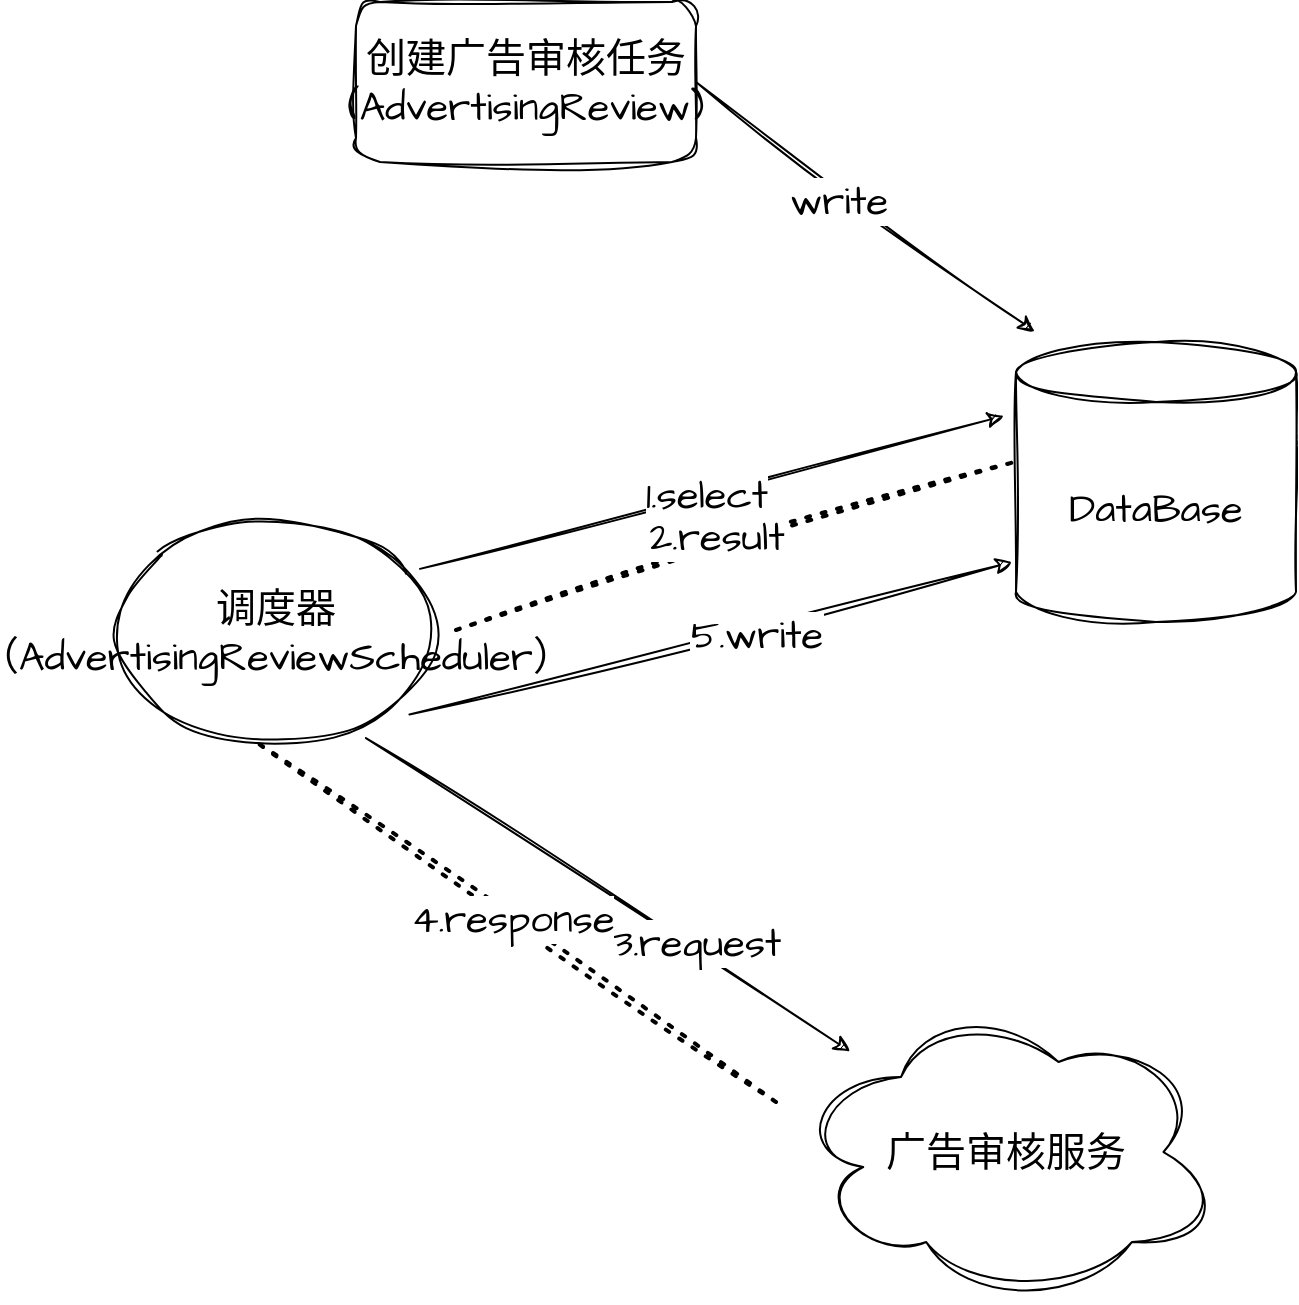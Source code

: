 <mxfile version="21.6.1" type="github">
  <diagram name="第 1 页" id="WbZhvZjLadI3ZSp4eGpN">
    <mxGraphModel dx="2074" dy="1156" grid="1" gridSize="10" guides="1" tooltips="1" connect="1" arrows="1" fold="1" page="1" pageScale="1" pageWidth="827" pageHeight="1169" math="0" shadow="0">
      <root>
        <mxCell id="0" />
        <mxCell id="1" parent="0" />
        <mxCell id="vgZ_Vog9dja-eApK-i_m-15" value="DataBase" style="shape=cylinder3;whiteSpace=wrap;html=1;boundedLbl=1;backgroundOutline=1;size=15;sketch=1;hachureGap=4;jiggle=2;curveFitting=1;fontFamily=Architects Daughter;fontSource=https%3A%2F%2Ffonts.googleapis.com%2Fcss%3Ffamily%3DArchitects%2BDaughter;fontSize=20;" vertex="1" parent="1">
          <mxGeometry x="530" y="310" width="140" height="140" as="geometry" />
        </mxCell>
        <mxCell id="vgZ_Vog9dja-eApK-i_m-16" value="调度器&lt;br&gt;（AdvertisingReviewScheduler&lt;span style=&quot;background-color: initial;&quot;&gt;）&lt;/span&gt;" style="ellipse;whiteSpace=wrap;html=1;sketch=1;hachureGap=4;jiggle=2;curveFitting=1;fontFamily=Architects Daughter;fontSource=https%3A%2F%2Ffonts.googleapis.com%2Fcss%3Ffamily%3DArchitects%2BDaughter;fontSize=20;" vertex="1" parent="1">
          <mxGeometry x="80" y="400" width="160" height="110" as="geometry" />
        </mxCell>
        <mxCell id="vgZ_Vog9dja-eApK-i_m-17" value="创建广告审核任务(AdvertisingReview&lt;span style=&quot;background-color: initial;&quot;&gt;)&lt;/span&gt;" style="rounded=1;whiteSpace=wrap;html=1;sketch=1;hachureGap=4;jiggle=2;curveFitting=1;fontFamily=Architects Daughter;fontSource=https%3A%2F%2Ffonts.googleapis.com%2Fcss%3Ffamily%3DArchitects%2BDaughter;fontSize=20;" vertex="1" parent="1">
          <mxGeometry x="200" y="140" width="170" height="80" as="geometry" />
        </mxCell>
        <mxCell id="vgZ_Vog9dja-eApK-i_m-19" value="" style="endArrow=classic;html=1;rounded=0;sketch=1;hachureGap=4;jiggle=2;curveFitting=1;fontFamily=Architects Daughter;fontSource=https%3A%2F%2Ffonts.googleapis.com%2Fcss%3Ffamily%3DArchitects%2BDaughter;fontSize=16;exitX=1;exitY=0.5;exitDx=0;exitDy=0;entryX=0.067;entryY=-0.037;entryDx=0;entryDy=0;entryPerimeter=0;" edge="1" parent="1" source="vgZ_Vog9dja-eApK-i_m-17" target="vgZ_Vog9dja-eApK-i_m-15">
          <mxGeometry width="50" height="50" relative="1" as="geometry">
            <mxPoint x="390" y="610" as="sourcePoint" />
            <mxPoint x="440" y="560" as="targetPoint" />
          </mxGeometry>
        </mxCell>
        <mxCell id="vgZ_Vog9dja-eApK-i_m-20" value="write" style="edgeLabel;html=1;align=center;verticalAlign=middle;resizable=0;points=[];fontSize=20;fontFamily=Architects Daughter;" vertex="1" connectable="0" parent="vgZ_Vog9dja-eApK-i_m-19">
          <mxGeometry x="-0.131" y="-5" relative="1" as="geometry">
            <mxPoint as="offset" />
          </mxGeometry>
        </mxCell>
        <mxCell id="vgZ_Vog9dja-eApK-i_m-22" value="" style="endArrow=classic;html=1;rounded=0;sketch=1;hachureGap=4;jiggle=2;curveFitting=1;fontFamily=Architects Daughter;fontSource=https%3A%2F%2Ffonts.googleapis.com%2Fcss%3Ffamily%3DArchitects%2BDaughter;fontSize=16;exitX=0.95;exitY=0.213;exitDx=0;exitDy=0;exitPerimeter=0;entryX=-0.043;entryY=0.264;entryDx=0;entryDy=0;entryPerimeter=0;" edge="1" parent="1" source="vgZ_Vog9dja-eApK-i_m-16" target="vgZ_Vog9dja-eApK-i_m-15">
          <mxGeometry width="50" height="50" relative="1" as="geometry">
            <mxPoint x="390" y="610" as="sourcePoint" />
            <mxPoint x="480" y="370" as="targetPoint" />
          </mxGeometry>
        </mxCell>
        <mxCell id="vgZ_Vog9dja-eApK-i_m-23" value="1.select" style="edgeLabel;html=1;align=center;verticalAlign=middle;resizable=0;points=[];fontSize=20;fontFamily=Architects Daughter;" vertex="1" connectable="0" parent="vgZ_Vog9dja-eApK-i_m-22">
          <mxGeometry x="-0.024" relative="1" as="geometry">
            <mxPoint as="offset" />
          </mxGeometry>
        </mxCell>
        <mxCell id="vgZ_Vog9dja-eApK-i_m-24" value="" style="endArrow=none;dashed=1;html=1;dashPattern=1 3;strokeWidth=2;rounded=0;sketch=1;hachureGap=4;jiggle=2;curveFitting=1;fontFamily=Architects Daughter;fontSource=https%3A%2F%2Ffonts.googleapis.com%2Fcss%3Ffamily%3DArchitects%2BDaughter;fontSize=16;exitX=1.008;exitY=0.8;exitDx=0;exitDy=0;exitPerimeter=0;entryX=-0.007;entryY=0.429;entryDx=0;entryDy=0;entryPerimeter=0;" edge="1" parent="1" target="vgZ_Vog9dja-eApK-i_m-15">
          <mxGeometry width="50" height="50" relative="1" as="geometry">
            <mxPoint x="250.0" y="454" as="sourcePoint" />
            <mxPoint x="499.04" y="400" as="targetPoint" />
          </mxGeometry>
        </mxCell>
        <mxCell id="vgZ_Vog9dja-eApK-i_m-25" value="2.result" style="edgeLabel;html=1;align=center;verticalAlign=middle;resizable=0;points=[];fontSize=20;fontFamily=Architects Daughter;" vertex="1" connectable="0" parent="vgZ_Vog9dja-eApK-i_m-24">
          <mxGeometry x="-0.055" y="8" relative="1" as="geometry">
            <mxPoint as="offset" />
          </mxGeometry>
        </mxCell>
        <mxCell id="vgZ_Vog9dja-eApK-i_m-26" value="广告审核服务" style="ellipse;shape=cloud;whiteSpace=wrap;html=1;sketch=1;hachureGap=4;jiggle=2;curveFitting=1;fontFamily=Architects Daughter;fontSource=https%3A%2F%2Ffonts.googleapis.com%2Fcss%3Ffamily%3DArchitects%2BDaughter;fontSize=20;" vertex="1" parent="1">
          <mxGeometry x="420" y="640" width="210" height="150" as="geometry" />
        </mxCell>
        <mxCell id="vgZ_Vog9dja-eApK-i_m-27" value="" style="endArrow=classic;html=1;rounded=0;sketch=1;hachureGap=4;jiggle=2;curveFitting=1;fontFamily=Architects Daughter;fontSource=https%3A%2F%2Ffonts.googleapis.com%2Fcss%3Ffamily%3DArchitects%2BDaughter;fontSize=16;exitX=0.781;exitY=0.982;exitDx=0;exitDy=0;exitPerimeter=0;" edge="1" parent="1" source="vgZ_Vog9dja-eApK-i_m-16" target="vgZ_Vog9dja-eApK-i_m-26">
          <mxGeometry width="50" height="50" relative="1" as="geometry">
            <mxPoint x="390" y="610" as="sourcePoint" />
            <mxPoint x="440" y="560" as="targetPoint" />
          </mxGeometry>
        </mxCell>
        <mxCell id="vgZ_Vog9dja-eApK-i_m-28" value="3.request" style="edgeLabel;html=1;align=center;verticalAlign=middle;resizable=0;points=[];fontSize=20;fontFamily=Architects Daughter;" vertex="1" connectable="0" parent="vgZ_Vog9dja-eApK-i_m-27">
          <mxGeometry x="-0.022" y="-3" relative="1" as="geometry">
            <mxPoint x="48" y="23" as="offset" />
          </mxGeometry>
        </mxCell>
        <mxCell id="vgZ_Vog9dja-eApK-i_m-29" value="" style="endArrow=none;dashed=1;html=1;dashPattern=1 3;strokeWidth=2;rounded=0;sketch=1;hachureGap=4;jiggle=2;curveFitting=1;fontFamily=Architects Daughter;fontSource=https%3A%2F%2Ffonts.googleapis.com%2Fcss%3Ffamily%3DArchitects%2BDaughter;fontSize=16;entryX=0.592;entryY=1.05;entryDx=0;entryDy=0;entryPerimeter=0;" edge="1" parent="1">
          <mxGeometry width="50" height="50" relative="1" as="geometry">
            <mxPoint x="410" y="690" as="sourcePoint" />
            <mxPoint x="150.0" y="510" as="targetPoint" />
          </mxGeometry>
        </mxCell>
        <mxCell id="vgZ_Vog9dja-eApK-i_m-30" value="4.response" style="edgeLabel;html=1;align=center;verticalAlign=middle;resizable=0;points=[];fontSize=20;fontFamily=Architects Daughter;" vertex="1" connectable="0" parent="vgZ_Vog9dja-eApK-i_m-29">
          <mxGeometry x="0.021" y="-1" relative="1" as="geometry">
            <mxPoint as="offset" />
          </mxGeometry>
        </mxCell>
        <mxCell id="vgZ_Vog9dja-eApK-i_m-32" value="" style="endArrow=classic;html=1;rounded=0;sketch=1;hachureGap=4;jiggle=2;curveFitting=1;fontFamily=Architects Daughter;fontSource=https%3A%2F%2Ffonts.googleapis.com%2Fcss%3Ffamily%3DArchitects%2BDaughter;fontSize=16;entryX=-0.014;entryY=0.786;entryDx=0;entryDy=0;entryPerimeter=0;exitX=0.917;exitY=0.875;exitDx=0;exitDy=0;exitPerimeter=0;" edge="1" parent="1" source="vgZ_Vog9dja-eApK-i_m-16" target="vgZ_Vog9dja-eApK-i_m-15">
          <mxGeometry width="50" height="50" relative="1" as="geometry">
            <mxPoint x="390" y="610" as="sourcePoint" />
            <mxPoint x="440" y="560" as="targetPoint" />
          </mxGeometry>
        </mxCell>
        <mxCell id="vgZ_Vog9dja-eApK-i_m-33" value="5.write" style="edgeLabel;html=1;align=center;verticalAlign=middle;resizable=0;points=[];fontSize=20;fontFamily=Architects Daughter;" vertex="1" connectable="0" parent="vgZ_Vog9dja-eApK-i_m-32">
          <mxGeometry x="0.144" y="-3" relative="1" as="geometry">
            <mxPoint as="offset" />
          </mxGeometry>
        </mxCell>
      </root>
    </mxGraphModel>
  </diagram>
</mxfile>
